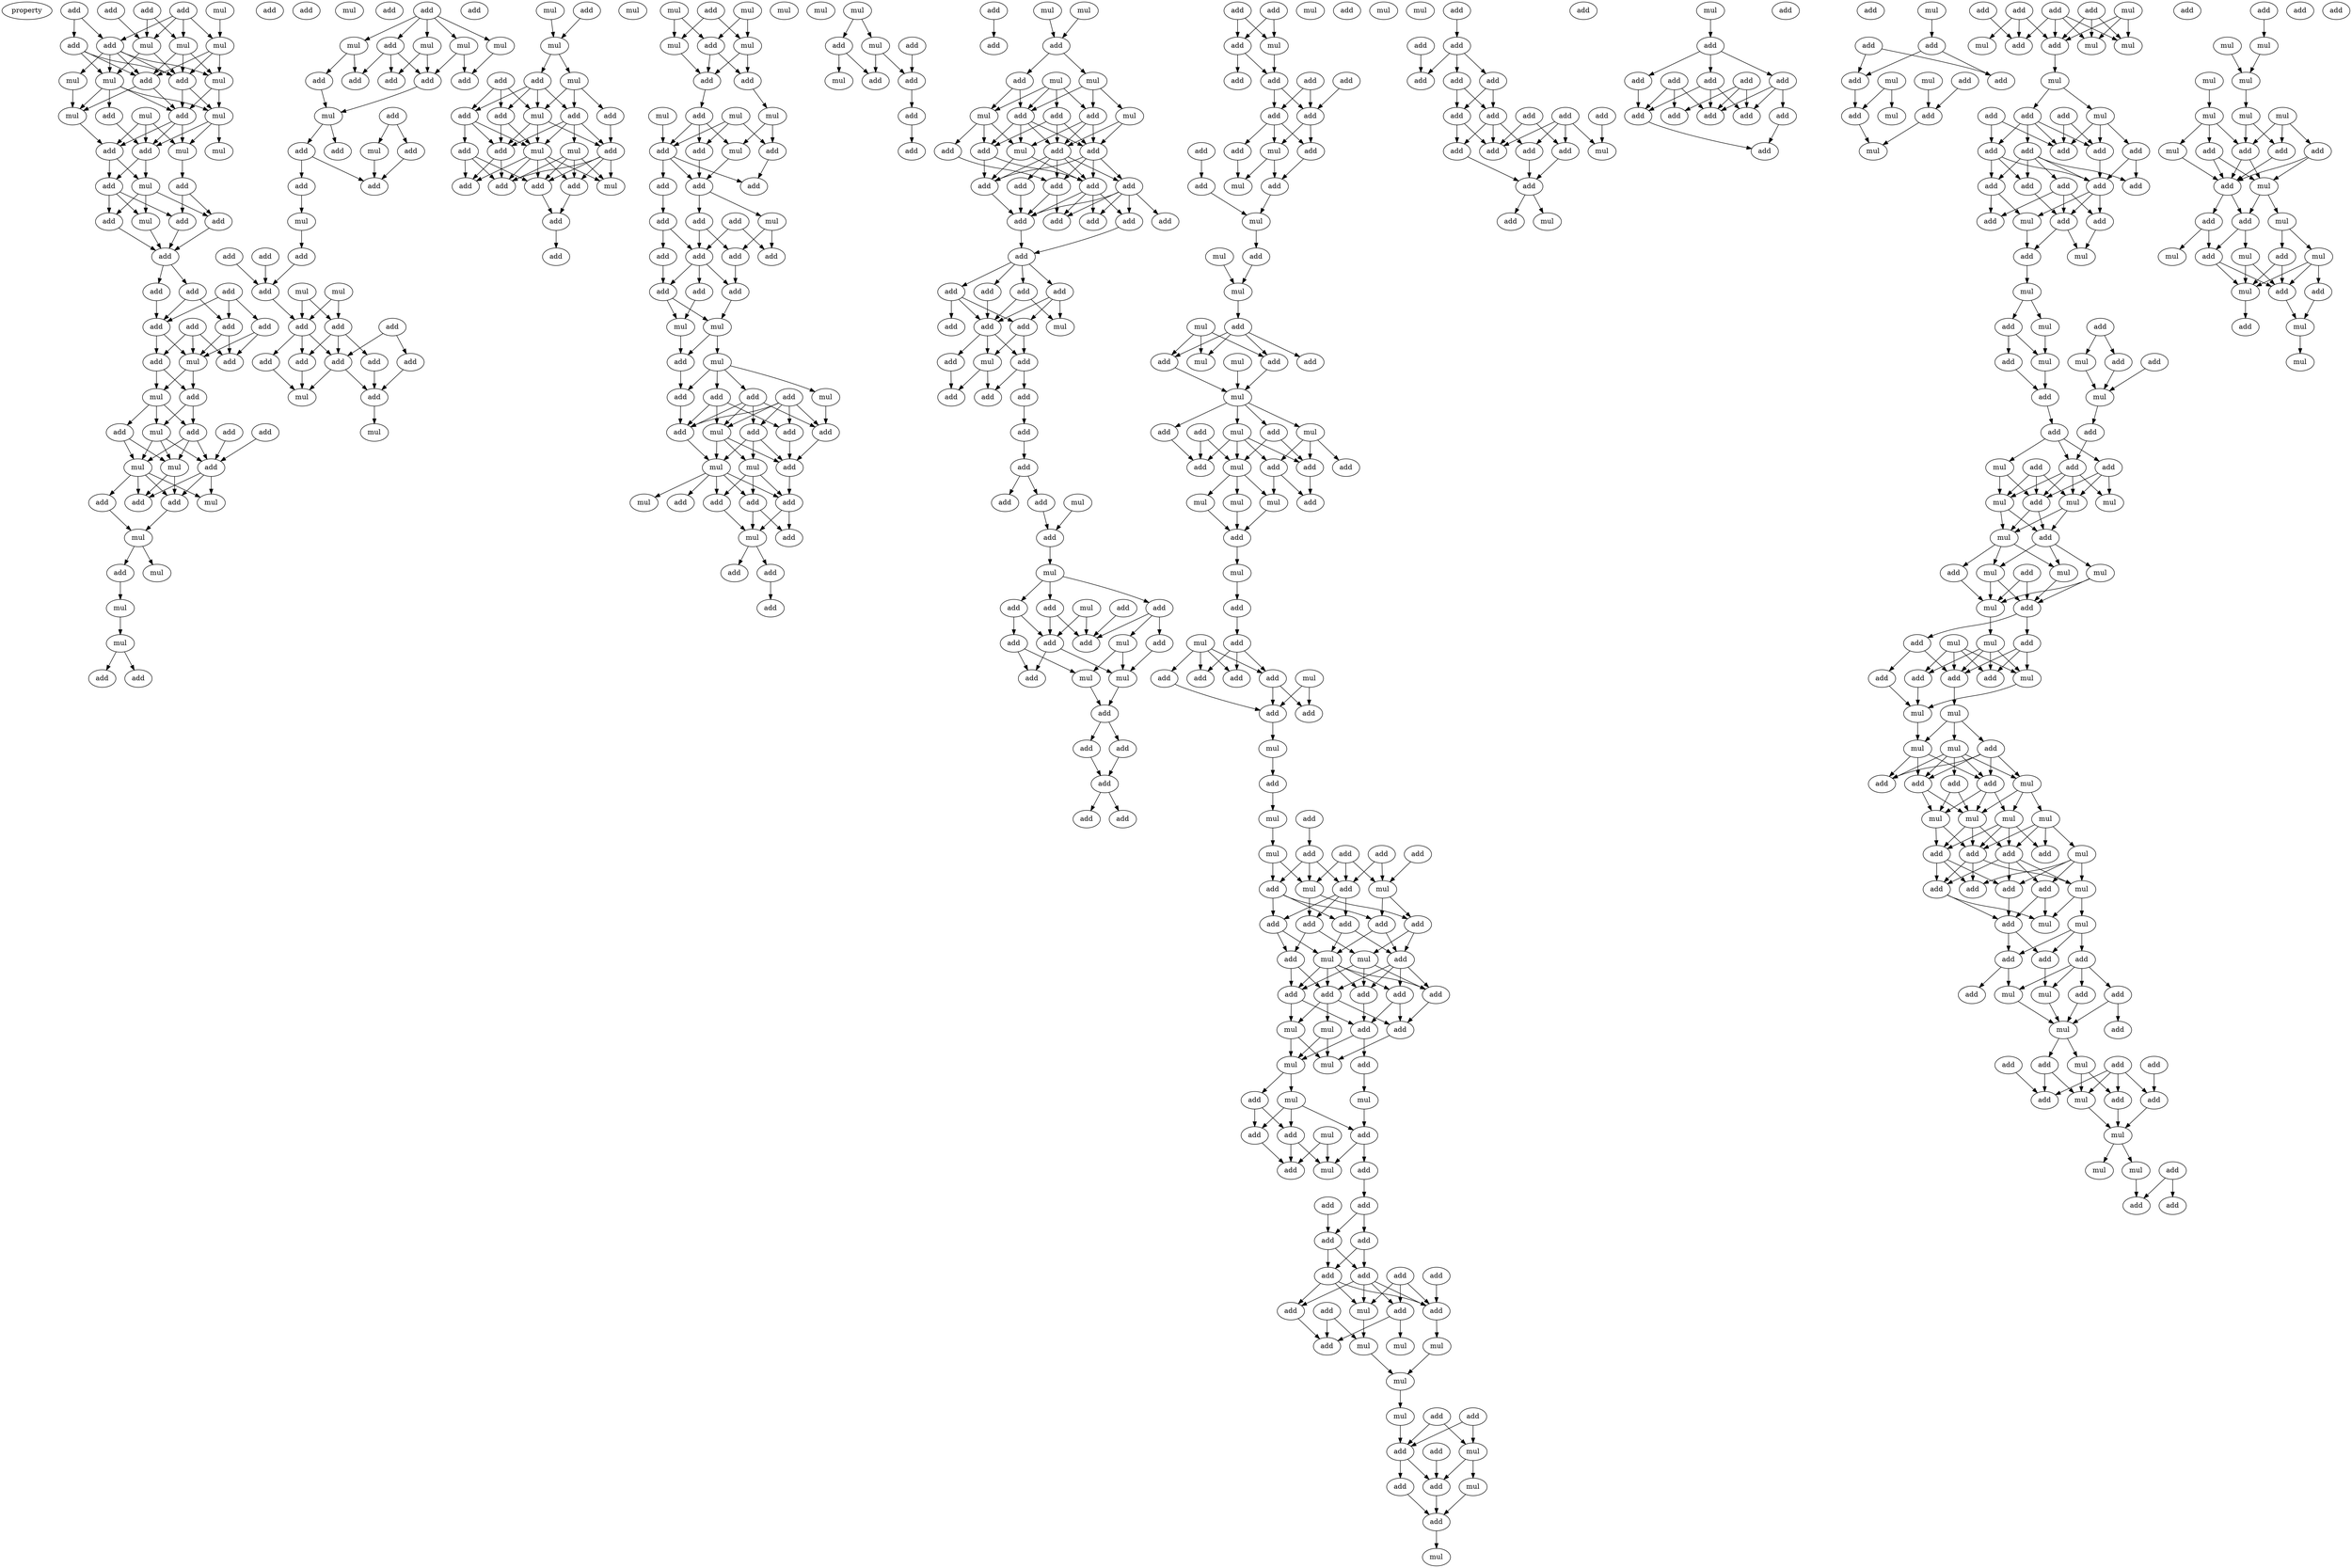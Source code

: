 digraph {
    node [fontcolor=black]
    property [mul=2,lf=1.5]
    0 [ label = add ];
    1 [ label = add ];
    2 [ label = add ];
    3 [ label = mul ];
    4 [ label = add ];
    5 [ label = mul ];
    6 [ label = mul ];
    7 [ label = add ];
    8 [ label = add ];
    9 [ label = mul ];
    10 [ label = add ];
    11 [ label = mul ];
    12 [ label = mul ];
    13 [ label = add ];
    14 [ label = mul ];
    15 [ label = add ];
    16 [ label = add ];
    17 [ label = mul ];
    18 [ label = mul ];
    19 [ label = mul ];
    20 [ label = add ];
    21 [ label = mul ];
    22 [ label = add ];
    23 [ label = mul ];
    24 [ label = mul ];
    25 [ label = add ];
    26 [ label = add ];
    27 [ label = mul ];
    28 [ label = add ];
    29 [ label = add ];
    30 [ label = add ];
    31 [ label = add ];
    32 [ label = add ];
    33 [ label = add ];
    34 [ label = add ];
    35 [ label = add ];
    36 [ label = add ];
    37 [ label = add ];
    38 [ label = add ];
    39 [ label = add ];
    40 [ label = add ];
    41 [ label = mul ];
    42 [ label = mul ];
    43 [ label = add ];
    44 [ label = add ];
    45 [ label = mul ];
    46 [ label = add ];
    47 [ label = add ];
    48 [ label = add ];
    49 [ label = add ];
    50 [ label = mul ];
    51 [ label = mul ];
    52 [ label = add ];
    53 [ label = add ];
    54 [ label = add ];
    55 [ label = mul ];
    56 [ label = add ];
    57 [ label = mul ];
    58 [ label = add ];
    59 [ label = add ];
    60 [ label = mul ];
    61 [ label = mul ];
    62 [ label = mul ];
    63 [ label = add ];
    64 [ label = mul ];
    65 [ label = add ];
    66 [ label = add ];
    67 [ label = add ];
    68 [ label = add ];
    69 [ label = mul ];
    70 [ label = mul ];
    71 [ label = mul ];
    72 [ label = mul ];
    73 [ label = add ];
    74 [ label = add ];
    75 [ label = add ];
    76 [ label = add ];
    77 [ label = add ];
    78 [ label = mul ];
    79 [ label = add ];
    80 [ label = add ];
    81 [ label = mul ];
    82 [ label = add ];
    83 [ label = add ];
    84 [ label = add ];
    85 [ label = add ];
    86 [ label = add ];
    87 [ label = mul ];
    88 [ label = add ];
    89 [ label = add ];
    90 [ label = add ];
    91 [ label = mul ];
    92 [ label = add ];
    93 [ label = mul ];
    94 [ label = add ];
    95 [ label = add ];
    96 [ label = add ];
    97 [ label = add ];
    98 [ label = add ];
    99 [ label = add ];
    100 [ label = add ];
    101 [ label = add ];
    102 [ label = mul ];
    103 [ label = add ];
    104 [ label = mul ];
    105 [ label = mul ];
    106 [ label = add ];
    107 [ label = mul ];
    108 [ label = mul ];
    109 [ label = mul ];
    110 [ label = add ];
    111 [ label = add ];
    112 [ label = add ];
    113 [ label = add ];
    114 [ label = add ];
    115 [ label = mul ];
    116 [ label = add ];
    117 [ label = add ];
    118 [ label = add ];
    119 [ label = add ];
    120 [ label = mul ];
    121 [ label = mul ];
    122 [ label = add ];
    123 [ label = add ];
    124 [ label = add ];
    125 [ label = mul ];
    126 [ label = add ];
    127 [ label = add ];
    128 [ label = add ];
    129 [ label = add ];
    130 [ label = mul ];
    131 [ label = mul ];
    132 [ label = mul ];
    133 [ label = mul ];
    134 [ label = add ];
    135 [ label = add ];
    136 [ label = add ];
    137 [ label = mul ];
    138 [ label = mul ];
    139 [ label = add ];
    140 [ label = mul ];
    141 [ label = add ];
    142 [ label = add ];
    143 [ label = add ];
    144 [ label = mul ];
    145 [ label = add ];
    146 [ label = add ];
    147 [ label = add ];
    148 [ label = add ];
    149 [ label = add ];
    150 [ label = add ];
    151 [ label = mul ];
    152 [ label = add ];
    153 [ label = add ];
    154 [ label = add ];
    155 [ label = add ];
    156 [ label = add ];
    157 [ label = add ];
    158 [ label = add ];
    159 [ label = mul ];
    160 [ label = mul ];
    161 [ label = mul ];
    162 [ label = add ];
    163 [ label = add ];
    164 [ label = add ];
    165 [ label = add ];
    166 [ label = mul ];
    167 [ label = add ];
    168 [ label = mul ];
    169 [ label = add ];
    170 [ label = add ];
    171 [ label = add ];
    172 [ label = add ];
    173 [ label = mul ];
    174 [ label = mul ];
    175 [ label = add ];
    176 [ label = add ];
    177 [ label = mul ];
    178 [ label = add ];
    179 [ label = add ];
    180 [ label = add ];
    181 [ label = mul ];
    182 [ label = add ];
    183 [ label = add ];
    184 [ label = add ];
    185 [ label = mul ];
    186 [ label = mul ];
    187 [ label = add ];
    188 [ label = mul ];
    189 [ label = mul ];
    190 [ label = add ];
    191 [ label = add ];
    192 [ label = add ];
    193 [ label = add ];
    194 [ label = add ];
    195 [ label = mul ];
    196 [ label = add ];
    197 [ label = add ];
    198 [ label = mul ];
    199 [ label = mul ];
    200 [ label = add ];
    201 [ label = add ];
    202 [ label = mul ];
    203 [ label = add ];
    204 [ label = mul ];
    205 [ label = mul ];
    206 [ label = add ];
    207 [ label = add ];
    208 [ label = mul ];
    209 [ label = add ];
    210 [ label = add ];
    211 [ label = add ];
    212 [ label = mul ];
    213 [ label = add ];
    214 [ label = add ];
    215 [ label = add ];
    216 [ label = add ];
    217 [ label = add ];
    218 [ label = add ];
    219 [ label = add ];
    220 [ label = add ];
    221 [ label = add ];
    222 [ label = add ];
    223 [ label = add ];
    224 [ label = add ];
    225 [ label = add ];
    226 [ label = add ];
    227 [ label = add ];
    228 [ label = add ];
    229 [ label = add ];
    230 [ label = add ];
    231 [ label = add ];
    232 [ label = mul ];
    233 [ label = add ];
    234 [ label = add ];
    235 [ label = mul ];
    236 [ label = add ];
    237 [ label = add ];
    238 [ label = add ];
    239 [ label = add ];
    240 [ label = add ];
    241 [ label = add ];
    242 [ label = add ];
    243 [ label = add ];
    244 [ label = mul ];
    245 [ label = add ];
    246 [ label = mul ];
    247 [ label = add ];
    248 [ label = add ];
    249 [ label = mul ];
    250 [ label = add ];
    251 [ label = add ];
    252 [ label = add ];
    253 [ label = add ];
    254 [ label = add ];
    255 [ label = add ];
    256 [ label = mul ];
    257 [ label = mul ];
    258 [ label = add ];
    259 [ label = mul ];
    260 [ label = add ];
    261 [ label = add ];
    262 [ label = add ];
    263 [ label = add ];
    264 [ label = add ];
    265 [ label = add ];
    266 [ label = add ];
    267 [ label = add ];
    268 [ label = add ];
    269 [ label = mul ];
    270 [ label = add ];
    271 [ label = add ];
    272 [ label = add ];
    273 [ label = add ];
    274 [ label = add ];
    275 [ label = add ];
    276 [ label = add ];
    277 [ label = mul ];
    278 [ label = add ];
    279 [ label = add ];
    280 [ label = add ];
    281 [ label = add ];
    282 [ label = mul ];
    283 [ label = mul ];
    284 [ label = mul ];
    285 [ label = add ];
    286 [ label = mul ];
    287 [ label = mul ];
    288 [ label = add ];
    289 [ label = mul ];
    290 [ label = mul ];
    291 [ label = mul ];
    292 [ label = add ];
    293 [ label = add ];
    294 [ label = add ];
    295 [ label = mul ];
    296 [ label = mul ];
    297 [ label = add ];
    298 [ label = add ];
    299 [ label = mul ];
    300 [ label = add ];
    301 [ label = add ];
    302 [ label = add ];
    303 [ label = mul ];
    304 [ label = add ];
    305 [ label = add ];
    306 [ label = add ];
    307 [ label = mul ];
    308 [ label = mul ];
    309 [ label = mul ];
    310 [ label = add ];
    311 [ label = mul ];
    312 [ label = add ];
    313 [ label = add ];
    314 [ label = add ];
    315 [ label = mul ];
    316 [ label = add ];
    317 [ label = mul ];
    318 [ label = add ];
    319 [ label = add ];
    320 [ label = add ];
    321 [ label = add ];
    322 [ label = add ];
    323 [ label = mul ];
    324 [ label = add ];
    325 [ label = add ];
    326 [ label = mul ];
    327 [ label = mul ];
    328 [ label = add ];
    329 [ label = add ];
    330 [ label = add ];
    331 [ label = add ];
    332 [ label = add ];
    333 [ label = mul ];
    334 [ label = mul ];
    335 [ label = add ];
    336 [ label = add ];
    337 [ label = add ];
    338 [ label = add ];
    339 [ label = add ];
    340 [ label = add ];
    341 [ label = mul ];
    342 [ label = mul ];
    343 [ label = add ];
    344 [ label = add ];
    345 [ label = add ];
    346 [ label = add ];
    347 [ label = add ];
    348 [ label = add ];
    349 [ label = add ];
    350 [ label = add ];
    351 [ label = mul ];
    352 [ label = add ];
    353 [ label = mul ];
    354 [ label = mul ];
    355 [ label = mul ];
    356 [ label = add ];
    357 [ label = mul ];
    358 [ label = add ];
    359 [ label = mul ];
    360 [ label = add ];
    361 [ label = add ];
    362 [ label = add ];
    363 [ label = mul ];
    364 [ label = add ];
    365 [ label = add ];
    366 [ label = mul ];
    367 [ label = add ];
    368 [ label = add ];
    369 [ label = add ];
    370 [ label = add ];
    371 [ label = add ];
    372 [ label = add ];
    373 [ label = add ];
    374 [ label = add ];
    375 [ label = add ];
    376 [ label = add ];
    377 [ label = add ];
    378 [ label = mul ];
    379 [ label = add ];
    380 [ label = mul ];
    381 [ label = add ];
    382 [ label = mul ];
    383 [ label = mul ];
    384 [ label = mul ];
    385 [ label = mul ];
    386 [ label = add ];
    387 [ label = mul ];
    388 [ label = add ];
    389 [ label = mul ];
    390 [ label = add ];
    391 [ label = add ];
    392 [ label = mul ];
    393 [ label = add ];
    394 [ label = mul ];
    395 [ label = add ];
    396 [ label = add ];
    397 [ label = mul ];
    398 [ label = add ];
    399 [ label = add ];
    400 [ label = add ];
    401 [ label = add ];
    402 [ label = add ];
    403 [ label = add ];
    404 [ label = add ];
    405 [ label = add ];
    406 [ label = add ];
    407 [ label = add ];
    408 [ label = add ];
    409 [ label = add ];
    410 [ label = mul ];
    411 [ label = add ];
    412 [ label = add ];
    413 [ label = add ];
    414 [ label = add ];
    415 [ label = add ];
    416 [ label = mul ];
    417 [ label = add ];
    418 [ label = mul ];
    419 [ label = add ];
    420 [ label = add ];
    421 [ label = add ];
    422 [ label = add ];
    423 [ label = add ];
    424 [ label = add ];
    425 [ label = add ];
    426 [ label = add ];
    427 [ label = add ];
    428 [ label = add ];
    429 [ label = add ];
    430 [ label = add ];
    431 [ label = add ];
    432 [ label = add ];
    433 [ label = mul ];
    434 [ label = add ];
    435 [ label = add ];
    436 [ label = add ];
    437 [ label = add ];
    438 [ label = mul ];
    439 [ label = add ];
    440 [ label = mul ];
    441 [ label = add ];
    442 [ label = add ];
    443 [ label = mul ];
    444 [ label = mul ];
    445 [ label = add ];
    446 [ label = mul ];
    447 [ label = add ];
    448 [ label = add ];
    449 [ label = add ];
    450 [ label = mul ];
    451 [ label = mul ];
    452 [ label = mul ];
    453 [ label = add ];
    454 [ label = add ];
    455 [ label = mul ];
    456 [ label = add ];
    457 [ label = add ];
    458 [ label = add ];
    459 [ label = add ];
    460 [ label = mul ];
    461 [ label = add ];
    462 [ label = add ];
    463 [ label = add ];
    464 [ label = add ];
    465 [ label = add ];
    466 [ label = add ];
    467 [ label = add ];
    468 [ label = add ];
    469 [ label = add ];
    470 [ label = add ];
    471 [ label = add ];
    472 [ label = mul ];
    473 [ label = add ];
    474 [ label = add ];
    475 [ label = add ];
    476 [ label = mul ];
    477 [ label = mul ];
    478 [ label = add ];
    479 [ label = add ];
    480 [ label = mul ];
    481 [ label = add ];
    482 [ label = add ];
    483 [ label = add ];
    484 [ label = mul ];
    485 [ label = mul ];
    486 [ label = mul ];
    487 [ label = add ];
    488 [ label = add ];
    489 [ label = add ];
    490 [ label = add ];
    491 [ label = add ];
    492 [ label = add ];
    493 [ label = mul ];
    494 [ label = mul ];
    495 [ label = mul ];
    496 [ label = add ];
    497 [ label = mul ];
    498 [ label = add ];
    499 [ label = mul ];
    500 [ label = add ];
    501 [ label = mul ];
    502 [ label = mul ];
    503 [ label = mul ];
    504 [ label = add ];
    505 [ label = mul ];
    506 [ label = add ];
    507 [ label = mul ];
    508 [ label = add ];
    509 [ label = add ];
    510 [ label = mul ];
    511 [ label = add ];
    512 [ label = add ];
    513 [ label = add ];
    514 [ label = mul ];
    515 [ label = add ];
    516 [ label = mul ];
    517 [ label = mul ];
    518 [ label = add ];
    519 [ label = mul ];
    520 [ label = mul ];
    521 [ label = add ];
    522 [ label = add ];
    523 [ label = add ];
    524 [ label = mul ];
    525 [ label = add ];
    526 [ label = mul ];
    527 [ label = mul ];
    528 [ label = mul ];
    529 [ label = mul ];
    530 [ label = mul ];
    531 [ label = add ];
    532 [ label = add ];
    533 [ label = add ];
    534 [ label = add ];
    535 [ label = add ];
    536 [ label = add ];
    537 [ label = mul ];
    538 [ label = add ];
    539 [ label = add ];
    540 [ label = mul ];
    541 [ label = mul ];
    542 [ label = add ];
    543 [ label = add ];
    544 [ label = add ];
    545 [ label = add ];
    546 [ label = add ];
    547 [ label = add ];
    548 [ label = add ];
    549 [ label = mul ];
    550 [ label = mul ];
    551 [ label = mul ];
    552 [ label = add ];
    553 [ label = mul ];
    554 [ label = add ];
    555 [ label = add ];
    556 [ label = add ];
    557 [ label = add ];
    558 [ label = add ];
    559 [ label = add ];
    560 [ label = mul ];
    561 [ label = add ];
    562 [ label = mul ];
    563 [ label = mul ];
    564 [ label = add ];
    565 [ label = mul ];
    566 [ label = add ];
    567 [ label = add ];
    568 [ label = add ];
    569 [ label = add ];
    570 [ label = mul ];
    571 [ label = mul ];
    572 [ label = mul ];
    573 [ label = mul ];
    574 [ label = mul ];
    575 [ label = mul ];
    576 [ label = mul ];
    577 [ label = add ];
    578 [ label = mul ];
    579 [ label = add ];
    580 [ label = add ];
    581 [ label = add ];
    582 [ label = add ];
    583 [ label = mul ];
    584 [ label = mul ];
    585 [ label = add ];
    586 [ label = add ];
    587 [ label = mul ];
    588 [ label = mul ];
    589 [ label = add ];
    590 [ label = add ];
    591 [ label = mul ];
    592 [ label = add ];
    593 [ label = mul ];
    594 [ label = add ];
    595 [ label = add ];
    596 [ label = mul ];
    597 [ label = mul ];
    598 [ label = add ];
    0 -> 7 [ name = 0 ];
    0 -> 8 [ name = 1 ];
    1 -> 5 [ name = 2 ];
    1 -> 6 [ name = 3 ];
    1 -> 7 [ name = 4 ];
    1 -> 9 [ name = 5 ];
    2 -> 5 [ name = 6 ];
    2 -> 9 [ name = 7 ];
    3 -> 6 [ name = 8 ];
    4 -> 9 [ name = 9 ];
    5 -> 10 [ name = 10 ];
    5 -> 11 [ name = 11 ];
    5 -> 13 [ name = 12 ];
    6 -> 10 [ name = 13 ];
    6 -> 11 [ name = 14 ];
    6 -> 13 [ name = 15 ];
    7 -> 10 [ name = 16 ];
    7 -> 11 [ name = 17 ];
    7 -> 12 [ name = 18 ];
    7 -> 13 [ name = 19 ];
    7 -> 14 [ name = 20 ];
    8 -> 10 [ name = 21 ];
    8 -> 12 [ name = 22 ];
    8 -> 13 [ name = 23 ];
    9 -> 10 [ name = 24 ];
    9 -> 12 [ name = 25 ];
    10 -> 16 [ name = 26 ];
    10 -> 17 [ name = 27 ];
    11 -> 16 [ name = 28 ];
    11 -> 17 [ name = 29 ];
    12 -> 15 [ name = 30 ];
    12 -> 16 [ name = 31 ];
    12 -> 17 [ name = 32 ];
    12 -> 19 [ name = 33 ];
    13 -> 16 [ name = 34 ];
    13 -> 19 [ name = 35 ];
    14 -> 19 [ name = 36 ];
    15 -> 20 [ name = 37 ];
    16 -> 20 [ name = 38 ];
    16 -> 22 [ name = 39 ];
    16 -> 23 [ name = 40 ];
    17 -> 20 [ name = 41 ];
    17 -> 21 [ name = 42 ];
    17 -> 23 [ name = 43 ];
    18 -> 20 [ name = 44 ];
    18 -> 22 [ name = 45 ];
    18 -> 23 [ name = 46 ];
    19 -> 22 [ name = 47 ];
    20 -> 24 [ name = 48 ];
    20 -> 25 [ name = 49 ];
    22 -> 24 [ name = 50 ];
    22 -> 25 [ name = 51 ];
    23 -> 26 [ name = 52 ];
    24 -> 27 [ name = 53 ];
    24 -> 29 [ name = 54 ];
    24 -> 30 [ name = 55 ];
    25 -> 27 [ name = 56 ];
    25 -> 28 [ name = 57 ];
    25 -> 29 [ name = 58 ];
    26 -> 28 [ name = 59 ];
    26 -> 30 [ name = 60 ];
    27 -> 31 [ name = 61 ];
    28 -> 31 [ name = 62 ];
    29 -> 31 [ name = 63 ];
    30 -> 31 [ name = 64 ];
    31 -> 32 [ name = 65 ];
    31 -> 34 [ name = 66 ];
    32 -> 36 [ name = 67 ];
    33 -> 35 [ name = 68 ];
    33 -> 36 [ name = 69 ];
    33 -> 37 [ name = 70 ];
    34 -> 36 [ name = 71 ];
    34 -> 37 [ name = 72 ];
    35 -> 40 [ name = 73 ];
    35 -> 41 [ name = 74 ];
    36 -> 39 [ name = 75 ];
    36 -> 41 [ name = 76 ];
    37 -> 40 [ name = 77 ];
    37 -> 41 [ name = 78 ];
    38 -> 39 [ name = 79 ];
    38 -> 40 [ name = 80 ];
    38 -> 41 [ name = 81 ];
    39 -> 42 [ name = 82 ];
    39 -> 43 [ name = 83 ];
    41 -> 42 [ name = 84 ];
    41 -> 43 [ name = 85 ];
    42 -> 45 [ name = 86 ];
    42 -> 46 [ name = 87 ];
    42 -> 48 [ name = 88 ];
    43 -> 45 [ name = 89 ];
    43 -> 48 [ name = 90 ];
    44 -> 49 [ name = 91 ];
    45 -> 49 [ name = 92 ];
    45 -> 50 [ name = 93 ];
    45 -> 51 [ name = 94 ];
    46 -> 50 [ name = 95 ];
    46 -> 51 [ name = 96 ];
    47 -> 49 [ name = 97 ];
    48 -> 49 [ name = 98 ];
    48 -> 50 [ name = 99 ];
    48 -> 51 [ name = 100 ];
    49 -> 52 [ name = 101 ];
    49 -> 54 [ name = 102 ];
    49 -> 55 [ name = 103 ];
    50 -> 52 [ name = 104 ];
    50 -> 54 [ name = 105 ];
    51 -> 52 [ name = 106 ];
    51 -> 54 [ name = 107 ];
    51 -> 55 [ name = 108 ];
    51 -> 56 [ name = 109 ];
    52 -> 57 [ name = 110 ];
    56 -> 57 [ name = 111 ];
    57 -> 59 [ name = 112 ];
    57 -> 60 [ name = 113 ];
    59 -> 61 [ name = 114 ];
    61 -> 62 [ name = 115 ];
    62 -> 63 [ name = 116 ];
    62 -> 65 [ name = 117 ];
    67 -> 68 [ name = 118 ];
    67 -> 69 [ name = 119 ];
    67 -> 70 [ name = 120 ];
    67 -> 71 [ name = 121 ];
    67 -> 72 [ name = 122 ];
    68 -> 73 [ name = 123 ];
    68 -> 74 [ name = 124 ];
    68 -> 75 [ name = 125 ];
    69 -> 73 [ name = 126 ];
    69 -> 77 [ name = 127 ];
    70 -> 74 [ name = 128 ];
    70 -> 76 [ name = 129 ];
    71 -> 76 [ name = 130 ];
    72 -> 74 [ name = 131 ];
    72 -> 75 [ name = 132 ];
    74 -> 78 [ name = 133 ];
    77 -> 78 [ name = 134 ];
    78 -> 80 [ name = 135 ];
    78 -> 83 [ name = 136 ];
    79 -> 81 [ name = 137 ];
    79 -> 82 [ name = 138 ];
    80 -> 85 [ name = 139 ];
    80 -> 86 [ name = 140 ];
    81 -> 86 [ name = 141 ];
    82 -> 86 [ name = 142 ];
    85 -> 87 [ name = 143 ];
    87 -> 90 [ name = 144 ];
    88 -> 92 [ name = 145 ];
    89 -> 92 [ name = 146 ];
    90 -> 92 [ name = 147 ];
    91 -> 94 [ name = 148 ];
    91 -> 95 [ name = 149 ];
    92 -> 94 [ name = 150 ];
    93 -> 94 [ name = 151 ];
    93 -> 95 [ name = 152 ];
    94 -> 97 [ name = 153 ];
    94 -> 99 [ name = 154 ];
    94 -> 101 [ name = 155 ];
    95 -> 97 [ name = 156 ];
    95 -> 98 [ name = 157 ];
    95 -> 101 [ name = 158 ];
    96 -> 100 [ name = 159 ];
    96 -> 101 [ name = 160 ];
    97 -> 102 [ name = 161 ];
    98 -> 103 [ name = 162 ];
    99 -> 102 [ name = 163 ];
    100 -> 103 [ name = 164 ];
    101 -> 102 [ name = 165 ];
    101 -> 103 [ name = 166 ];
    103 -> 104 [ name = 167 ];
    105 -> 108 [ name = 168 ];
    106 -> 108 [ name = 169 ];
    108 -> 109 [ name = 170 ];
    108 -> 111 [ name = 171 ];
    109 -> 113 [ name = 172 ];
    109 -> 115 [ name = 173 ];
    109 -> 116 [ name = 174 ];
    110 -> 112 [ name = 175 ];
    110 -> 114 [ name = 176 ];
    110 -> 115 [ name = 177 ];
    111 -> 112 [ name = 178 ];
    111 -> 113 [ name = 179 ];
    111 -> 114 [ name = 180 ];
    111 -> 115 [ name = 181 ];
    112 -> 117 [ name = 182 ];
    112 -> 120 [ name = 183 ];
    113 -> 117 [ name = 184 ];
    113 -> 118 [ name = 185 ];
    113 -> 120 [ name = 186 ];
    113 -> 121 [ name = 187 ];
    114 -> 117 [ name = 188 ];
    114 -> 119 [ name = 189 ];
    114 -> 120 [ name = 190 ];
    115 -> 117 [ name = 191 ];
    115 -> 118 [ name = 192 ];
    115 -> 120 [ name = 193 ];
    116 -> 118 [ name = 194 ];
    117 -> 122 [ name = 195 ];
    117 -> 126 [ name = 196 ];
    118 -> 123 [ name = 197 ];
    118 -> 124 [ name = 198 ];
    118 -> 125 [ name = 199 ];
    118 -> 126 [ name = 200 ];
    119 -> 122 [ name = 201 ];
    119 -> 124 [ name = 202 ];
    119 -> 126 [ name = 203 ];
    120 -> 122 [ name = 204 ];
    120 -> 123 [ name = 205 ];
    120 -> 124 [ name = 206 ];
    120 -> 125 [ name = 207 ];
    120 -> 126 [ name = 208 ];
    121 -> 123 [ name = 209 ];
    121 -> 124 [ name = 210 ];
    121 -> 125 [ name = 211 ];
    121 -> 126 [ name = 212 ];
    123 -> 127 [ name = 213 ];
    124 -> 127 [ name = 214 ];
    127 -> 128 [ name = 215 ];
    129 -> 132 [ name = 216 ];
    129 -> 133 [ name = 217 ];
    130 -> 133 [ name = 218 ];
    130 -> 134 [ name = 219 ];
    131 -> 132 [ name = 220 ];
    131 -> 134 [ name = 221 ];
    132 -> 135 [ name = 222 ];
    133 -> 135 [ name = 223 ];
    133 -> 136 [ name = 224 ];
    134 -> 135 [ name = 225 ];
    134 -> 136 [ name = 226 ];
    135 -> 139 [ name = 227 ];
    136 -> 138 [ name = 228 ];
    137 -> 141 [ name = 229 ];
    137 -> 142 [ name = 230 ];
    137 -> 143 [ name = 231 ];
    138 -> 143 [ name = 232 ];
    138 -> 144 [ name = 233 ];
    139 -> 141 [ name = 234 ];
    139 -> 142 [ name = 235 ];
    139 -> 144 [ name = 236 ];
    140 -> 142 [ name = 237 ];
    141 -> 146 [ name = 238 ];
    142 -> 145 [ name = 239 ];
    142 -> 146 [ name = 240 ];
    142 -> 147 [ name = 241 ];
    143 -> 147 [ name = 242 ];
    144 -> 146 [ name = 243 ];
    145 -> 149 [ name = 244 ];
    146 -> 148 [ name = 245 ];
    146 -> 151 [ name = 246 ];
    148 -> 153 [ name = 247 ];
    148 -> 155 [ name = 248 ];
    149 -> 153 [ name = 249 ];
    149 -> 154 [ name = 250 ];
    150 -> 152 [ name = 251 ];
    150 -> 153 [ name = 252 ];
    151 -> 152 [ name = 253 ];
    151 -> 155 [ name = 254 ];
    153 -> 156 [ name = 255 ];
    153 -> 157 [ name = 256 ];
    153 -> 158 [ name = 257 ];
    154 -> 157 [ name = 258 ];
    155 -> 156 [ name = 259 ];
    156 -> 160 [ name = 260 ];
    157 -> 159 [ name = 261 ];
    157 -> 160 [ name = 262 ];
    158 -> 159 [ name = 263 ];
    159 -> 162 [ name = 264 ];
    160 -> 161 [ name = 265 ];
    160 -> 162 [ name = 266 ];
    161 -> 164 [ name = 267 ];
    161 -> 165 [ name = 268 ];
    161 -> 166 [ name = 269 ];
    161 -> 167 [ name = 270 ];
    162 -> 167 [ name = 271 ];
    163 -> 168 [ name = 272 ];
    163 -> 169 [ name = 273 ];
    163 -> 170 [ name = 274 ];
    163 -> 171 [ name = 275 ];
    163 -> 172 [ name = 276 ];
    164 -> 168 [ name = 277 ];
    164 -> 170 [ name = 278 ];
    164 -> 171 [ name = 279 ];
    164 -> 172 [ name = 280 ];
    165 -> 168 [ name = 281 ];
    165 -> 169 [ name = 282 ];
    165 -> 170 [ name = 283 ];
    166 -> 172 [ name = 284 ];
    167 -> 170 [ name = 285 ];
    168 -> 173 [ name = 286 ];
    168 -> 174 [ name = 287 ];
    168 -> 175 [ name = 288 ];
    169 -> 175 [ name = 289 ];
    170 -> 174 [ name = 290 ];
    171 -> 173 [ name = 291 ];
    171 -> 174 [ name = 292 ];
    171 -> 175 [ name = 293 ];
    172 -> 175 [ name = 294 ];
    173 -> 176 [ name = 295 ];
    173 -> 178 [ name = 296 ];
    173 -> 180 [ name = 297 ];
    174 -> 176 [ name = 298 ];
    174 -> 177 [ name = 299 ];
    174 -> 178 [ name = 300 ];
    174 -> 179 [ name = 301 ];
    174 -> 180 [ name = 302 ];
    175 -> 178 [ name = 303 ];
    176 -> 181 [ name = 304 ];
    176 -> 182 [ name = 305 ];
    178 -> 181 [ name = 306 ];
    178 -> 182 [ name = 307 ];
    180 -> 181 [ name = 308 ];
    181 -> 183 [ name = 309 ];
    181 -> 184 [ name = 310 ];
    184 -> 187 [ name = 311 ];
    188 -> 189 [ name = 312 ];
    188 -> 191 [ name = 313 ];
    189 -> 193 [ name = 314 ];
    189 -> 194 [ name = 315 ];
    190 -> 194 [ name = 316 ];
    191 -> 193 [ name = 317 ];
    191 -> 195 [ name = 318 ];
    192 -> 196 [ name = 319 ];
    194 -> 197 [ name = 320 ];
    197 -> 200 [ name = 321 ];
    198 -> 201 [ name = 322 ];
    199 -> 201 [ name = 323 ];
    201 -> 203 [ name = 324 ];
    201 -> 204 [ name = 325 ];
    202 -> 206 [ name = 326 ];
    202 -> 207 [ name = 327 ];
    202 -> 208 [ name = 328 ];
    202 -> 209 [ name = 329 ];
    203 -> 207 [ name = 330 ];
    203 -> 208 [ name = 331 ];
    204 -> 205 [ name = 332 ];
    204 -> 207 [ name = 333 ];
    204 -> 209 [ name = 334 ];
    205 -> 211 [ name = 335 ];
    205 -> 214 [ name = 336 ];
    206 -> 211 [ name = 337 ];
    206 -> 213 [ name = 338 ];
    206 -> 214 [ name = 339 ];
    207 -> 211 [ name = 340 ];
    207 -> 212 [ name = 341 ];
    207 -> 213 [ name = 342 ];
    207 -> 214 [ name = 343 ];
    208 -> 210 [ name = 344 ];
    208 -> 212 [ name = 345 ];
    208 -> 213 [ name = 346 ];
    209 -> 211 [ name = 347 ];
    209 -> 212 [ name = 348 ];
    209 -> 214 [ name = 349 ];
    210 -> 219 [ name = 350 ];
    211 -> 215 [ name = 351 ];
    211 -> 216 [ name = 352 ];
    211 -> 217 [ name = 353 ];
    211 -> 218 [ name = 354 ];
    211 -> 219 [ name = 355 ];
    212 -> 215 [ name = 356 ];
    212 -> 218 [ name = 357 ];
    213 -> 215 [ name = 358 ];
    213 -> 218 [ name = 359 ];
    214 -> 215 [ name = 360 ];
    214 -> 216 [ name = 361 ];
    214 -> 218 [ name = 362 ];
    214 -> 219 [ name = 363 ];
    215 -> 221 [ name = 364 ];
    215 -> 222 [ name = 365 ];
    215 -> 223 [ name = 366 ];
    215 -> 224 [ name = 367 ];
    216 -> 220 [ name = 368 ];
    216 -> 221 [ name = 369 ];
    216 -> 222 [ name = 370 ];
    216 -> 223 [ name = 371 ];
    216 -> 224 [ name = 372 ];
    217 -> 224 [ name = 373 ];
    218 -> 224 [ name = 374 ];
    219 -> 222 [ name = 375 ];
    219 -> 224 [ name = 376 ];
    221 -> 225 [ name = 377 ];
    224 -> 225 [ name = 378 ];
    225 -> 226 [ name = 379 ];
    225 -> 227 [ name = 380 ];
    225 -> 228 [ name = 381 ];
    225 -> 229 [ name = 382 ];
    226 -> 230 [ name = 383 ];
    226 -> 232 [ name = 384 ];
    226 -> 233 [ name = 385 ];
    227 -> 230 [ name = 386 ];
    228 -> 230 [ name = 387 ];
    228 -> 231 [ name = 388 ];
    228 -> 233 [ name = 389 ];
    229 -> 230 [ name = 390 ];
    229 -> 232 [ name = 391 ];
    230 -> 234 [ name = 392 ];
    230 -> 235 [ name = 393 ];
    230 -> 236 [ name = 394 ];
    233 -> 235 [ name = 395 ];
    233 -> 236 [ name = 396 ];
    234 -> 237 [ name = 397 ];
    235 -> 237 [ name = 398 ];
    235 -> 238 [ name = 399 ];
    236 -> 238 [ name = 400 ];
    236 -> 239 [ name = 401 ];
    239 -> 240 [ name = 402 ];
    240 -> 241 [ name = 403 ];
    241 -> 242 [ name = 404 ];
    241 -> 243 [ name = 405 ];
    243 -> 245 [ name = 406 ];
    244 -> 245 [ name = 407 ];
    245 -> 246 [ name = 408 ];
    246 -> 247 [ name = 409 ];
    246 -> 250 [ name = 410 ];
    246 -> 251 [ name = 411 ];
    247 -> 254 [ name = 412 ];
    247 -> 255 [ name = 413 ];
    248 -> 252 [ name = 414 ];
    249 -> 252 [ name = 415 ];
    249 -> 255 [ name = 416 ];
    250 -> 252 [ name = 417 ];
    250 -> 255 [ name = 418 ];
    251 -> 252 [ name = 419 ];
    251 -> 253 [ name = 420 ];
    251 -> 256 [ name = 421 ];
    253 -> 259 [ name = 422 ];
    254 -> 257 [ name = 423 ];
    254 -> 258 [ name = 424 ];
    255 -> 258 [ name = 425 ];
    255 -> 259 [ name = 426 ];
    256 -> 257 [ name = 427 ];
    256 -> 259 [ name = 428 ];
    257 -> 260 [ name = 429 ];
    259 -> 260 [ name = 430 ];
    260 -> 261 [ name = 431 ];
    260 -> 262 [ name = 432 ];
    261 -> 263 [ name = 433 ];
    262 -> 263 [ name = 434 ];
    263 -> 264 [ name = 435 ];
    263 -> 265 [ name = 436 ];
    266 -> 268 [ name = 437 ];
    266 -> 269 [ name = 438 ];
    267 -> 268 [ name = 439 ];
    267 -> 269 [ name = 440 ];
    268 -> 272 [ name = 441 ];
    268 -> 273 [ name = 442 ];
    269 -> 273 [ name = 443 ];
    270 -> 274 [ name = 444 ];
    270 -> 275 [ name = 445 ];
    271 -> 274 [ name = 446 ];
    273 -> 274 [ name = 447 ];
    273 -> 275 [ name = 448 ];
    274 -> 276 [ name = 449 ];
    274 -> 277 [ name = 450 ];
    275 -> 276 [ name = 451 ];
    275 -> 277 [ name = 452 ];
    275 -> 279 [ name = 453 ];
    276 -> 280 [ name = 454 ];
    277 -> 280 [ name = 455 ];
    277 -> 282 [ name = 456 ];
    278 -> 281 [ name = 457 ];
    279 -> 282 [ name = 458 ];
    280 -> 283 [ name = 459 ];
    281 -> 283 [ name = 460 ];
    283 -> 285 [ name = 461 ];
    284 -> 287 [ name = 462 ];
    285 -> 287 [ name = 463 ];
    287 -> 288 [ name = 464 ];
    288 -> 290 [ name = 465 ];
    288 -> 292 [ name = 466 ];
    288 -> 293 [ name = 467 ];
    288 -> 294 [ name = 468 ];
    289 -> 290 [ name = 469 ];
    289 -> 292 [ name = 470 ];
    289 -> 294 [ name = 471 ];
    291 -> 295 [ name = 472 ];
    292 -> 295 [ name = 473 ];
    294 -> 295 [ name = 474 ];
    295 -> 296 [ name = 475 ];
    295 -> 298 [ name = 476 ];
    295 -> 299 [ name = 477 ];
    295 -> 300 [ name = 478 ];
    296 -> 301 [ name = 479 ];
    296 -> 302 [ name = 480 ];
    296 -> 303 [ name = 481 ];
    296 -> 304 [ name = 482 ];
    297 -> 303 [ name = 483 ];
    297 -> 304 [ name = 484 ];
    298 -> 304 [ name = 485 ];
    299 -> 301 [ name = 486 ];
    299 -> 302 [ name = 487 ];
    299 -> 305 [ name = 488 ];
    300 -> 301 [ name = 489 ];
    300 -> 303 [ name = 490 ];
    301 -> 306 [ name = 491 ];
    302 -> 306 [ name = 492 ];
    302 -> 309 [ name = 493 ];
    303 -> 307 [ name = 494 ];
    303 -> 308 [ name = 495 ];
    303 -> 309 [ name = 496 ];
    307 -> 310 [ name = 497 ];
    308 -> 310 [ name = 498 ];
    309 -> 310 [ name = 499 ];
    310 -> 311 [ name = 500 ];
    311 -> 313 [ name = 501 ];
    313 -> 314 [ name = 502 ];
    314 -> 316 [ name = 503 ];
    314 -> 318 [ name = 504 ];
    314 -> 320 [ name = 505 ];
    315 -> 316 [ name = 506 ];
    315 -> 318 [ name = 507 ];
    315 -> 319 [ name = 508 ];
    315 -> 320 [ name = 509 ];
    316 -> 321 [ name = 510 ];
    316 -> 322 [ name = 511 ];
    317 -> 321 [ name = 512 ];
    317 -> 322 [ name = 513 ];
    319 -> 322 [ name = 514 ];
    322 -> 323 [ name = 515 ];
    323 -> 324 [ name = 516 ];
    324 -> 326 [ name = 517 ];
    325 -> 331 [ name = 518 ];
    326 -> 327 [ name = 519 ];
    327 -> 332 [ name = 520 ];
    327 -> 334 [ name = 521 ];
    328 -> 333 [ name = 522 ];
    328 -> 334 [ name = 523 ];
    328 -> 335 [ name = 524 ];
    329 -> 333 [ name = 525 ];
    329 -> 335 [ name = 526 ];
    330 -> 333 [ name = 527 ];
    331 -> 332 [ name = 528 ];
    331 -> 334 [ name = 529 ];
    331 -> 335 [ name = 530 ];
    332 -> 336 [ name = 531 ];
    332 -> 337 [ name = 532 ];
    332 -> 340 [ name = 533 ];
    333 -> 338 [ name = 534 ];
    333 -> 340 [ name = 535 ];
    334 -> 338 [ name = 536 ];
    334 -> 339 [ name = 537 ];
    335 -> 336 [ name = 538 ];
    335 -> 337 [ name = 539 ];
    335 -> 339 [ name = 540 ];
    336 -> 342 [ name = 541 ];
    336 -> 343 [ name = 542 ];
    337 -> 342 [ name = 543 ];
    337 -> 344 [ name = 544 ];
    338 -> 341 [ name = 545 ];
    338 -> 343 [ name = 546 ];
    339 -> 341 [ name = 547 ];
    339 -> 344 [ name = 548 ];
    340 -> 342 [ name = 549 ];
    340 -> 343 [ name = 550 ];
    341 -> 345 [ name = 551 ];
    341 -> 346 [ name = 552 ];
    341 -> 348 [ name = 553 ];
    342 -> 345 [ name = 554 ];
    342 -> 346 [ name = 555 ];
    342 -> 347 [ name = 556 ];
    342 -> 348 [ name = 557 ];
    342 -> 349 [ name = 558 ];
    343 -> 346 [ name = 559 ];
    343 -> 347 [ name = 560 ];
    343 -> 348 [ name = 561 ];
    343 -> 349 [ name = 562 ];
    344 -> 345 [ name = 563 ];
    344 -> 347 [ name = 564 ];
    345 -> 350 [ name = 565 ];
    345 -> 353 [ name = 566 ];
    346 -> 350 [ name = 567 ];
    347 -> 351 [ name = 568 ];
    347 -> 352 [ name = 569 ];
    347 -> 353 [ name = 570 ];
    348 -> 352 [ name = 571 ];
    349 -> 350 [ name = 572 ];
    349 -> 352 [ name = 573 ];
    350 -> 354 [ name = 574 ];
    350 -> 356 [ name = 575 ];
    351 -> 354 [ name = 576 ];
    351 -> 355 [ name = 577 ];
    352 -> 355 [ name = 578 ];
    353 -> 354 [ name = 579 ];
    353 -> 355 [ name = 580 ];
    354 -> 358 [ name = 581 ];
    354 -> 359 [ name = 582 ];
    356 -> 357 [ name = 583 ];
    357 -> 361 [ name = 584 ];
    358 -> 360 [ name = 585 ];
    358 -> 362 [ name = 586 ];
    359 -> 360 [ name = 587 ];
    359 -> 361 [ name = 588 ];
    359 -> 362 [ name = 589 ];
    360 -> 364 [ name = 590 ];
    360 -> 366 [ name = 591 ];
    361 -> 365 [ name = 592 ];
    361 -> 366 [ name = 593 ];
    362 -> 364 [ name = 594 ];
    363 -> 364 [ name = 595 ];
    363 -> 366 [ name = 596 ];
    365 -> 367 [ name = 597 ];
    367 -> 369 [ name = 598 ];
    367 -> 370 [ name = 599 ];
    368 -> 369 [ name = 600 ];
    369 -> 371 [ name = 601 ];
    369 -> 374 [ name = 602 ];
    370 -> 371 [ name = 603 ];
    370 -> 374 [ name = 604 ];
    371 -> 376 [ name = 605 ];
    371 -> 378 [ name = 606 ];
    371 -> 379 [ name = 607 ];
    372 -> 377 [ name = 608 ];
    372 -> 378 [ name = 609 ];
    372 -> 379 [ name = 610 ];
    373 -> 379 [ name = 611 ];
    374 -> 376 [ name = 612 ];
    374 -> 377 [ name = 613 ];
    374 -> 378 [ name = 614 ];
    374 -> 379 [ name = 615 ];
    375 -> 381 [ name = 616 ];
    375 -> 382 [ name = 617 ];
    376 -> 381 [ name = 618 ];
    377 -> 380 [ name = 619 ];
    377 -> 381 [ name = 620 ];
    378 -> 382 [ name = 621 ];
    379 -> 383 [ name = 622 ];
    382 -> 384 [ name = 623 ];
    383 -> 384 [ name = 624 ];
    384 -> 387 [ name = 625 ];
    386 -> 391 [ name = 626 ];
    386 -> 392 [ name = 627 ];
    387 -> 391 [ name = 628 ];
    388 -> 391 [ name = 629 ];
    388 -> 392 [ name = 630 ];
    390 -> 395 [ name = 631 ];
    391 -> 393 [ name = 632 ];
    391 -> 395 [ name = 633 ];
    392 -> 394 [ name = 634 ];
    392 -> 395 [ name = 635 ];
    393 -> 396 [ name = 636 ];
    394 -> 396 [ name = 637 ];
    395 -> 396 [ name = 638 ];
    396 -> 397 [ name = 639 ];
    398 -> 401 [ name = 640 ];
    400 -> 402 [ name = 641 ];
    401 -> 402 [ name = 642 ];
    401 -> 403 [ name = 643 ];
    401 -> 404 [ name = 644 ];
    403 -> 405 [ name = 645 ];
    403 -> 409 [ name = 646 ];
    404 -> 405 [ name = 647 ];
    404 -> 409 [ name = 648 ];
    405 -> 411 [ name = 649 ];
    405 -> 412 [ name = 650 ];
    405 -> 413 [ name = 651 ];
    406 -> 410 [ name = 652 ];
    406 -> 412 [ name = 653 ];
    406 -> 413 [ name = 654 ];
    406 -> 414 [ name = 655 ];
    407 -> 410 [ name = 656 ];
    408 -> 412 [ name = 657 ];
    408 -> 414 [ name = 658 ];
    409 -> 411 [ name = 659 ];
    409 -> 412 [ name = 660 ];
    411 -> 415 [ name = 661 ];
    413 -> 415 [ name = 662 ];
    414 -> 415 [ name = 663 ];
    415 -> 417 [ name = 664 ];
    415 -> 418 [ name = 665 ];
    416 -> 421 [ name = 666 ];
    421 -> 422 [ name = 667 ];
    421 -> 425 [ name = 668 ];
    421 -> 426 [ name = 669 ];
    422 -> 427 [ name = 670 ];
    422 -> 430 [ name = 671 ];
    422 -> 431 [ name = 672 ];
    423 -> 428 [ name = 673 ];
    423 -> 429 [ name = 674 ];
    423 -> 431 [ name = 675 ];
    424 -> 427 [ name = 676 ];
    424 -> 429 [ name = 677 ];
    424 -> 431 [ name = 678 ];
    425 -> 427 [ name = 679 ];
    425 -> 428 [ name = 680 ];
    425 -> 431 [ name = 681 ];
    426 -> 428 [ name = 682 ];
    428 -> 432 [ name = 683 ];
    430 -> 432 [ name = 684 ];
    433 -> 435 [ name = 685 ];
    434 -> 436 [ name = 686 ];
    434 -> 437 [ name = 687 ];
    435 -> 436 [ name = 688 ];
    435 -> 437 [ name = 689 ];
    437 -> 442 [ name = 690 ];
    438 -> 441 [ name = 691 ];
    439 -> 441 [ name = 692 ];
    440 -> 442 [ name = 693 ];
    440 -> 443 [ name = 694 ];
    441 -> 444 [ name = 695 ];
    442 -> 444 [ name = 696 ];
    445 -> 454 [ name = 697 ];
    446 -> 450 [ name = 698 ];
    446 -> 452 [ name = 699 ];
    446 -> 453 [ name = 700 ];
    447 -> 451 [ name = 701 ];
    447 -> 453 [ name = 702 ];
    447 -> 454 [ name = 703 ];
    448 -> 450 [ name = 704 ];
    448 -> 452 [ name = 705 ];
    448 -> 453 [ name = 706 ];
    449 -> 450 [ name = 707 ];
    449 -> 452 [ name = 708 ];
    449 -> 453 [ name = 709 ];
    449 -> 454 [ name = 710 ];
    453 -> 455 [ name = 711 ];
    455 -> 459 [ name = 712 ];
    455 -> 460 [ name = 713 ];
    456 -> 464 [ name = 714 ];
    456 -> 465 [ name = 715 ];
    458 -> 461 [ name = 716 ];
    458 -> 465 [ name = 717 ];
    459 -> 461 [ name = 718 ];
    459 -> 462 [ name = 719 ];
    459 -> 464 [ name = 720 ];
    459 -> 465 [ name = 721 ];
    460 -> 461 [ name = 722 ];
    460 -> 463 [ name = 723 ];
    460 -> 465 [ name = 724 ];
    461 -> 466 [ name = 725 ];
    462 -> 466 [ name = 726 ];
    462 -> 467 [ name = 727 ];
    462 -> 468 [ name = 728 ];
    462 -> 469 [ name = 729 ];
    462 -> 470 [ name = 730 ];
    463 -> 466 [ name = 731 ];
    463 -> 469 [ name = 732 ];
    464 -> 466 [ name = 733 ];
    464 -> 468 [ name = 734 ];
    464 -> 470 [ name = 735 ];
    466 -> 472 [ name = 736 ];
    466 -> 473 [ name = 737 ];
    466 -> 474 [ name = 738 ];
    467 -> 471 [ name = 739 ];
    467 -> 473 [ name = 740 ];
    467 -> 474 [ name = 741 ];
    468 -> 471 [ name = 742 ];
    468 -> 472 [ name = 743 ];
    470 -> 473 [ name = 744 ];
    472 -> 475 [ name = 745 ];
    473 -> 475 [ name = 746 ];
    473 -> 476 [ name = 747 ];
    474 -> 476 [ name = 748 ];
    475 -> 477 [ name = 749 ];
    477 -> 479 [ name = 750 ];
    477 -> 480 [ name = 751 ];
    478 -> 483 [ name = 752 ];
    478 -> 485 [ name = 753 ];
    479 -> 481 [ name = 754 ];
    479 -> 484 [ name = 755 ];
    480 -> 484 [ name = 756 ];
    481 -> 487 [ name = 757 ];
    482 -> 486 [ name = 758 ];
    483 -> 486 [ name = 759 ];
    484 -> 487 [ name = 760 ];
    485 -> 486 [ name = 761 ];
    486 -> 489 [ name = 762 ];
    487 -> 488 [ name = 763 ];
    488 -> 490 [ name = 764 ];
    488 -> 491 [ name = 765 ];
    488 -> 493 [ name = 766 ];
    489 -> 490 [ name = 767 ];
    490 -> 494 [ name = 768 ];
    490 -> 495 [ name = 769 ];
    490 -> 496 [ name = 770 ];
    490 -> 497 [ name = 771 ];
    491 -> 494 [ name = 772 ];
    491 -> 495 [ name = 773 ];
    491 -> 496 [ name = 774 ];
    492 -> 495 [ name = 775 ];
    492 -> 496 [ name = 776 ];
    492 -> 497 [ name = 777 ];
    493 -> 496 [ name = 778 ];
    493 -> 497 [ name = 779 ];
    495 -> 498 [ name = 780 ];
    495 -> 499 [ name = 781 ];
    496 -> 498 [ name = 782 ];
    496 -> 499 [ name = 783 ];
    497 -> 498 [ name = 784 ];
    497 -> 499 [ name = 785 ];
    498 -> 501 [ name = 786 ];
    498 -> 502 [ name = 787 ];
    498 -> 503 [ name = 788 ];
    499 -> 500 [ name = 789 ];
    499 -> 501 [ name = 790 ];
    499 -> 503 [ name = 791 ];
    500 -> 505 [ name = 792 ];
    501 -> 505 [ name = 793 ];
    501 -> 506 [ name = 794 ];
    502 -> 505 [ name = 795 ];
    502 -> 506 [ name = 796 ];
    503 -> 506 [ name = 797 ];
    504 -> 505 [ name = 798 ];
    504 -> 506 [ name = 799 ];
    505 -> 510 [ name = 800 ];
    506 -> 508 [ name = 801 ];
    506 -> 509 [ name = 802 ];
    507 -> 511 [ name = 803 ];
    507 -> 513 [ name = 804 ];
    507 -> 514 [ name = 805 ];
    507 -> 515 [ name = 806 ];
    508 -> 511 [ name = 807 ];
    508 -> 514 [ name = 808 ];
    508 -> 515 [ name = 809 ];
    509 -> 512 [ name = 810 ];
    509 -> 515 [ name = 811 ];
    510 -> 511 [ name = 812 ];
    510 -> 513 [ name = 813 ];
    510 -> 514 [ name = 814 ];
    510 -> 515 [ name = 815 ];
    512 -> 516 [ name = 816 ];
    513 -> 516 [ name = 817 ];
    514 -> 516 [ name = 818 ];
    515 -> 517 [ name = 819 ];
    516 -> 520 [ name = 820 ];
    517 -> 518 [ name = 821 ];
    517 -> 519 [ name = 822 ];
    517 -> 520 [ name = 823 ];
    518 -> 521 [ name = 824 ];
    518 -> 522 [ name = 825 ];
    518 -> 523 [ name = 826 ];
    518 -> 524 [ name = 827 ];
    519 -> 521 [ name = 828 ];
    519 -> 522 [ name = 829 ];
    519 -> 523 [ name = 830 ];
    519 -> 524 [ name = 831 ];
    519 -> 525 [ name = 832 ];
    520 -> 521 [ name = 833 ];
    520 -> 522 [ name = 834 ];
    520 -> 523 [ name = 835 ];
    521 -> 526 [ name = 836 ];
    521 -> 528 [ name = 837 ];
    521 -> 529 [ name = 838 ];
    523 -> 528 [ name = 839 ];
    523 -> 529 [ name = 840 ];
    524 -> 526 [ name = 841 ];
    524 -> 527 [ name = 842 ];
    524 -> 529 [ name = 843 ];
    525 -> 528 [ name = 844 ];
    525 -> 529 [ name = 845 ];
    526 -> 531 [ name = 846 ];
    526 -> 532 [ name = 847 ];
    526 -> 533 [ name = 848 ];
    526 -> 534 [ name = 849 ];
    527 -> 530 [ name = 850 ];
    527 -> 531 [ name = 851 ];
    527 -> 533 [ name = 852 ];
    527 -> 534 [ name = 853 ];
    528 -> 531 [ name = 854 ];
    528 -> 532 [ name = 855 ];
    529 -> 531 [ name = 856 ];
    529 -> 532 [ name = 857 ];
    529 -> 534 [ name = 858 ];
    530 -> 535 [ name = 859 ];
    530 -> 536 [ name = 860 ];
    530 -> 537 [ name = 861 ];
    530 -> 539 [ name = 862 ];
    531 -> 537 [ name = 863 ];
    531 -> 538 [ name = 864 ];
    531 -> 539 [ name = 865 ];
    532 -> 535 [ name = 866 ];
    532 -> 538 [ name = 867 ];
    532 -> 539 [ name = 868 ];
    534 -> 535 [ name = 869 ];
    534 -> 536 [ name = 870 ];
    534 -> 537 [ name = 871 ];
    534 -> 538 [ name = 872 ];
    535 -> 542 [ name = 873 ];
    536 -> 540 [ name = 874 ];
    536 -> 542 [ name = 875 ];
    537 -> 540 [ name = 876 ];
    537 -> 541 [ name = 877 ];
    538 -> 540 [ name = 878 ];
    538 -> 542 [ name = 879 ];
    541 -> 543 [ name = 880 ];
    541 -> 544 [ name = 881 ];
    541 -> 545 [ name = 882 ];
    542 -> 543 [ name = 883 ];
    542 -> 544 [ name = 884 ];
    543 -> 546 [ name = 885 ];
    543 -> 550 [ name = 886 ];
    544 -> 549 [ name = 887 ];
    545 -> 547 [ name = 888 ];
    545 -> 548 [ name = 889 ];
    545 -> 549 [ name = 890 ];
    545 -> 550 [ name = 891 ];
    547 -> 551 [ name = 892 ];
    548 -> 551 [ name = 893 ];
    548 -> 552 [ name = 894 ];
    549 -> 551 [ name = 895 ];
    550 -> 551 [ name = 896 ];
    551 -> 553 [ name = 897 ];
    551 -> 554 [ name = 898 ];
    553 -> 559 [ name = 899 ];
    553 -> 560 [ name = 900 ];
    554 -> 560 [ name = 901 ];
    554 -> 561 [ name = 902 ];
    555 -> 558 [ name = 903 ];
    555 -> 559 [ name = 904 ];
    555 -> 560 [ name = 905 ];
    555 -> 561 [ name = 906 ];
    556 -> 558 [ name = 907 ];
    557 -> 561 [ name = 908 ];
    558 -> 562 [ name = 909 ];
    559 -> 562 [ name = 910 ];
    560 -> 562 [ name = 911 ];
    562 -> 563 [ name = 912 ];
    562 -> 565 [ name = 913 ];
    563 -> 568 [ name = 914 ];
    564 -> 566 [ name = 915 ];
    564 -> 568 [ name = 916 ];
    567 -> 571 [ name = 917 ];
    570 -> 572 [ name = 918 ];
    571 -> 572 [ name = 919 ];
    572 -> 576 [ name = 920 ];
    573 -> 575 [ name = 921 ];
    574 -> 577 [ name = 922 ];
    574 -> 579 [ name = 923 ];
    574 -> 581 [ name = 924 ];
    575 -> 578 [ name = 925 ];
    575 -> 580 [ name = 926 ];
    575 -> 581 [ name = 927 ];
    576 -> 579 [ name = 928 ];
    576 -> 581 [ name = 929 ];
    577 -> 582 [ name = 930 ];
    577 -> 583 [ name = 931 ];
    578 -> 582 [ name = 932 ];
    579 -> 582 [ name = 933 ];
    580 -> 582 [ name = 934 ];
    580 -> 583 [ name = 935 ];
    581 -> 582 [ name = 936 ];
    581 -> 583 [ name = 937 ];
    582 -> 585 [ name = 938 ];
    582 -> 586 [ name = 939 ];
    583 -> 584 [ name = 940 ];
    583 -> 585 [ name = 941 ];
    584 -> 588 [ name = 942 ];
    584 -> 590 [ name = 943 ];
    585 -> 587 [ name = 944 ];
    585 -> 589 [ name = 945 ];
    586 -> 589 [ name = 946 ];
    586 -> 591 [ name = 947 ];
    587 -> 592 [ name = 948 ];
    587 -> 593 [ name = 949 ];
    588 -> 592 [ name = 950 ];
    588 -> 593 [ name = 951 ];
    588 -> 594 [ name = 952 ];
    589 -> 592 [ name = 953 ];
    589 -> 593 [ name = 954 ];
    590 -> 592 [ name = 955 ];
    590 -> 593 [ name = 956 ];
    592 -> 596 [ name = 957 ];
    593 -> 595 [ name = 958 ];
    594 -> 596 [ name = 959 ];
    596 -> 597 [ name = 960 ];
}
